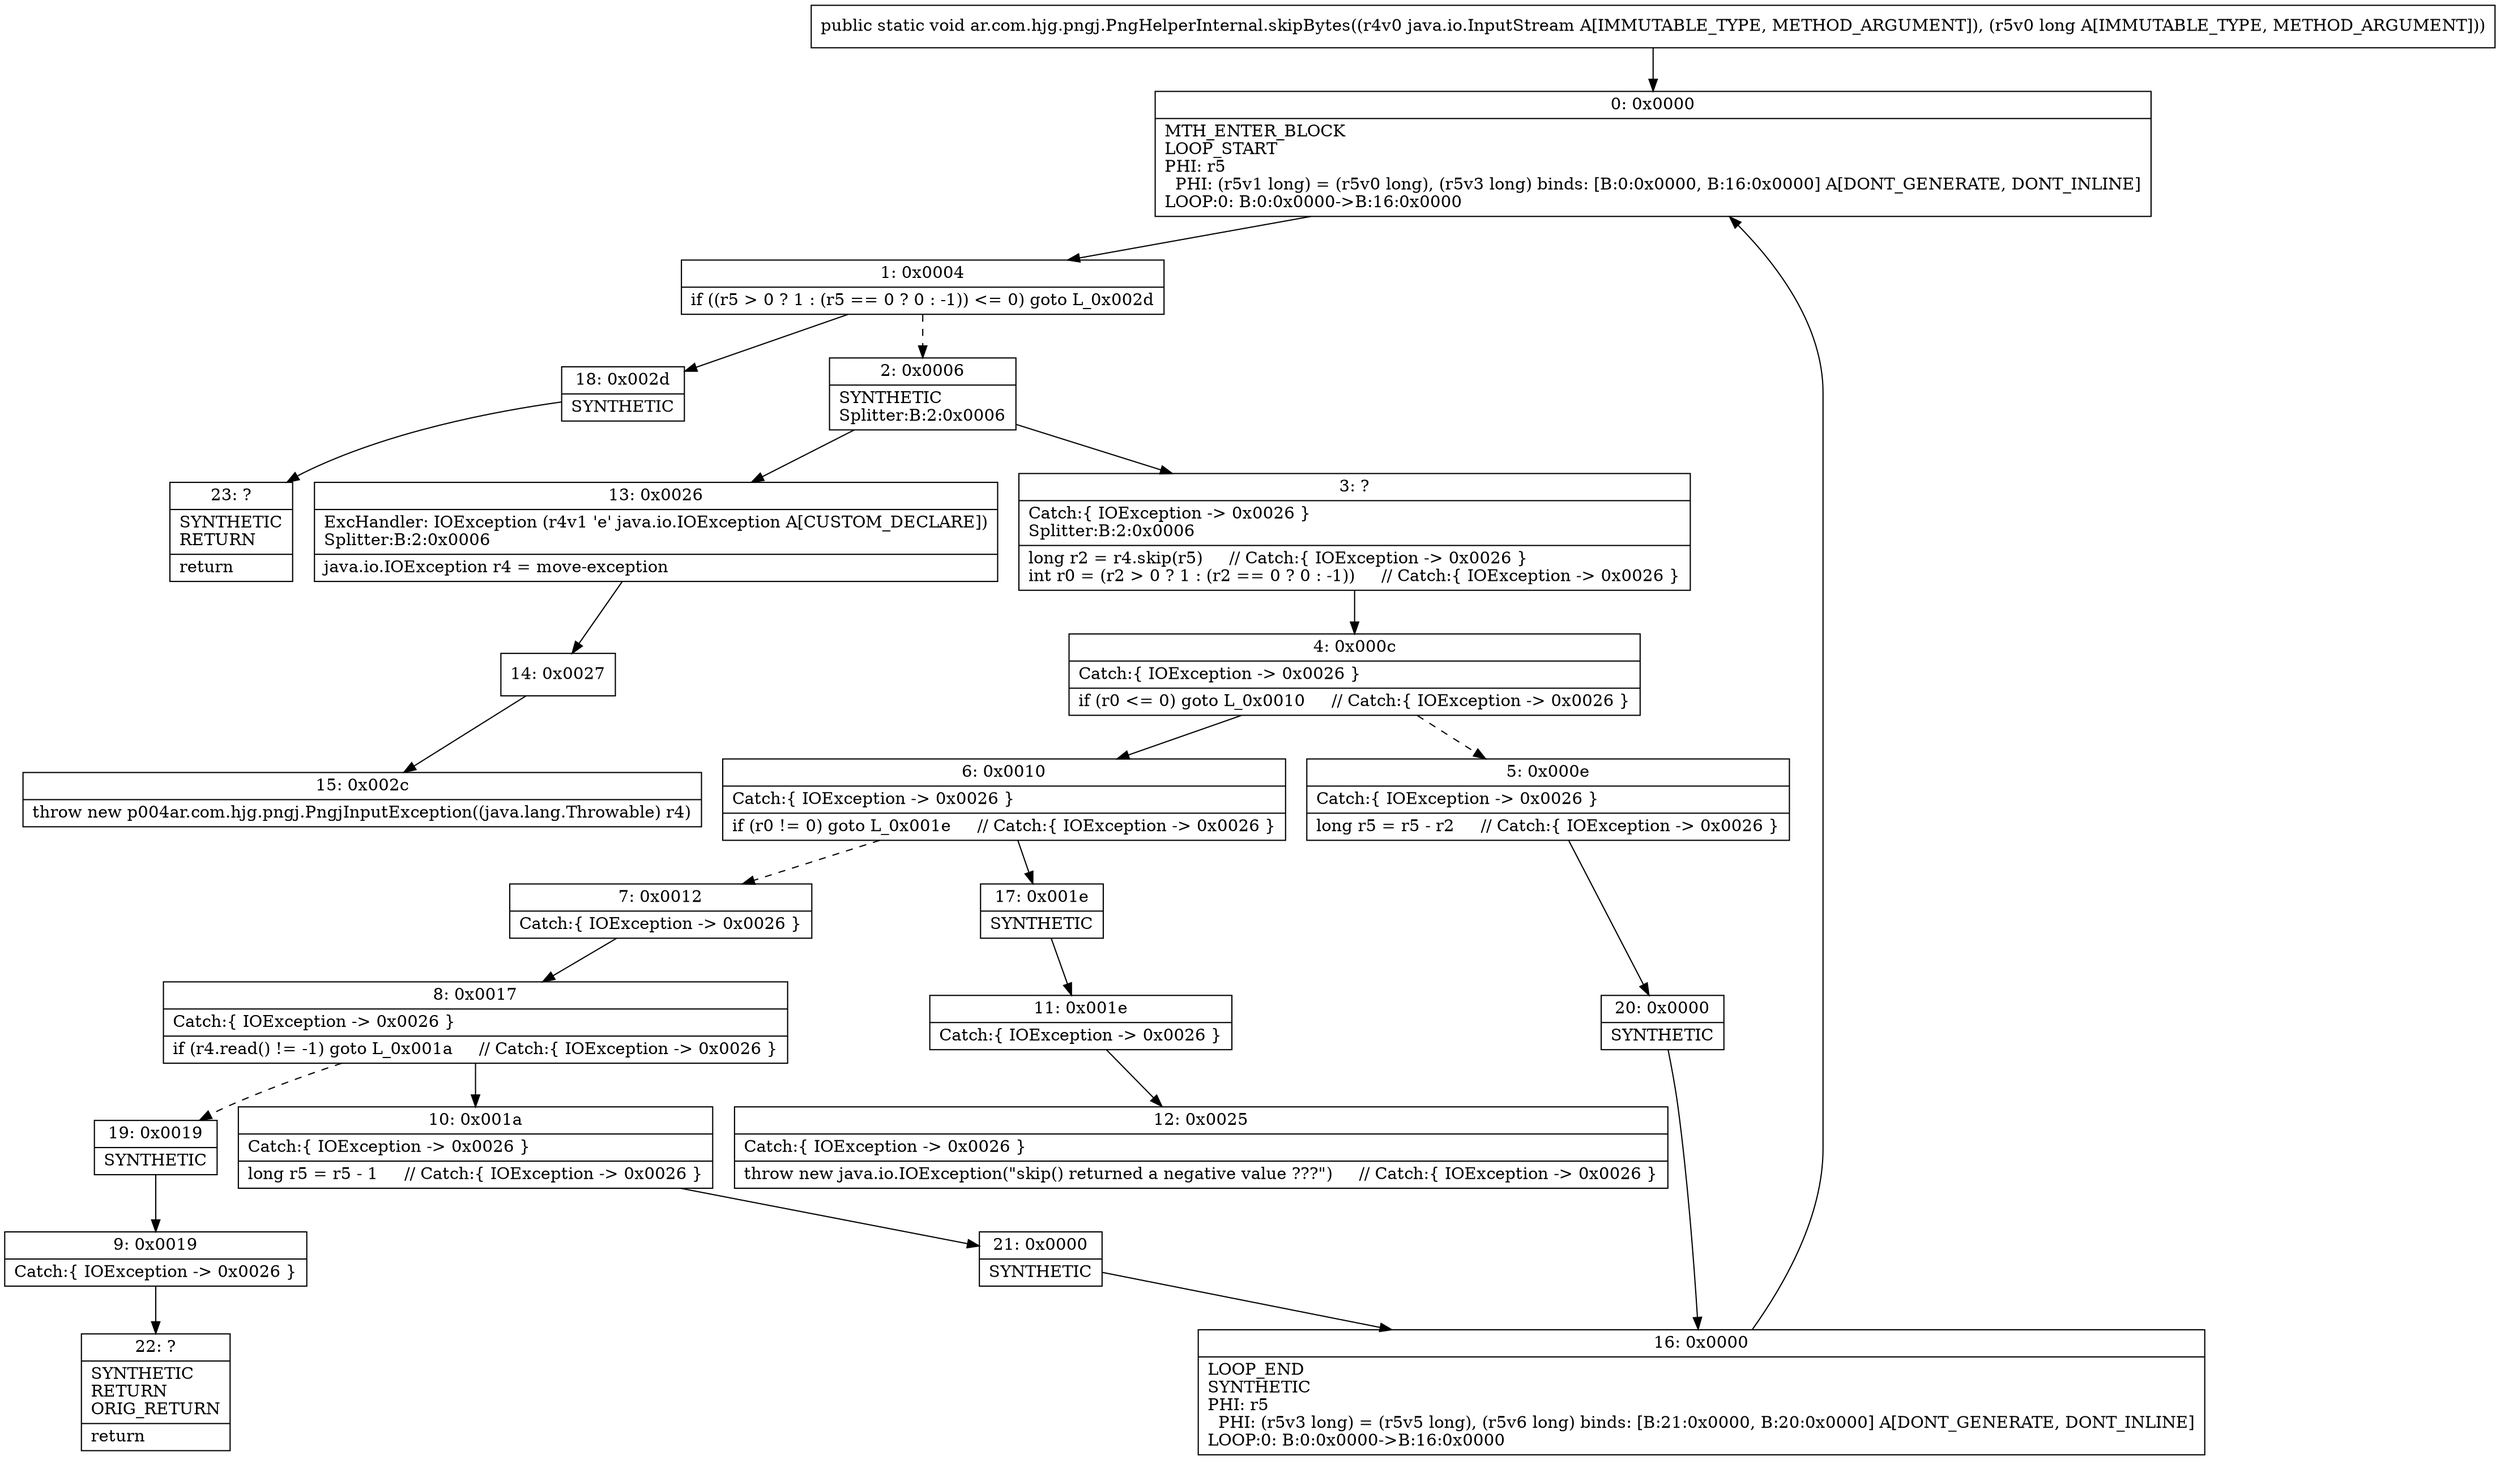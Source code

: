 digraph "CFG forar.com.hjg.pngj.PngHelperInternal.skipBytes(Ljava\/io\/InputStream;J)V" {
Node_0 [shape=record,label="{0\:\ 0x0000|MTH_ENTER_BLOCK\lLOOP_START\lPHI: r5 \l  PHI: (r5v1 long) = (r5v0 long), (r5v3 long) binds: [B:0:0x0000, B:16:0x0000] A[DONT_GENERATE, DONT_INLINE]\lLOOP:0: B:0:0x0000\-\>B:16:0x0000\l}"];
Node_1 [shape=record,label="{1\:\ 0x0004|if ((r5 \> 0 ? 1 : (r5 == 0 ? 0 : \-1)) \<= 0) goto L_0x002d\l}"];
Node_2 [shape=record,label="{2\:\ 0x0006|SYNTHETIC\lSplitter:B:2:0x0006\l}"];
Node_3 [shape=record,label="{3\:\ ?|Catch:\{ IOException \-\> 0x0026 \}\lSplitter:B:2:0x0006\l|long r2 = r4.skip(r5)     \/\/ Catch:\{ IOException \-\> 0x0026 \}\lint r0 = (r2 \> 0 ? 1 : (r2 == 0 ? 0 : \-1))     \/\/ Catch:\{ IOException \-\> 0x0026 \}\l}"];
Node_4 [shape=record,label="{4\:\ 0x000c|Catch:\{ IOException \-\> 0x0026 \}\l|if (r0 \<= 0) goto L_0x0010     \/\/ Catch:\{ IOException \-\> 0x0026 \}\l}"];
Node_5 [shape=record,label="{5\:\ 0x000e|Catch:\{ IOException \-\> 0x0026 \}\l|long r5 = r5 \- r2     \/\/ Catch:\{ IOException \-\> 0x0026 \}\l}"];
Node_6 [shape=record,label="{6\:\ 0x0010|Catch:\{ IOException \-\> 0x0026 \}\l|if (r0 != 0) goto L_0x001e     \/\/ Catch:\{ IOException \-\> 0x0026 \}\l}"];
Node_7 [shape=record,label="{7\:\ 0x0012|Catch:\{ IOException \-\> 0x0026 \}\l}"];
Node_8 [shape=record,label="{8\:\ 0x0017|Catch:\{ IOException \-\> 0x0026 \}\l|if (r4.read() != \-1) goto L_0x001a     \/\/ Catch:\{ IOException \-\> 0x0026 \}\l}"];
Node_9 [shape=record,label="{9\:\ 0x0019|Catch:\{ IOException \-\> 0x0026 \}\l}"];
Node_10 [shape=record,label="{10\:\ 0x001a|Catch:\{ IOException \-\> 0x0026 \}\l|long r5 = r5 \- 1     \/\/ Catch:\{ IOException \-\> 0x0026 \}\l}"];
Node_11 [shape=record,label="{11\:\ 0x001e|Catch:\{ IOException \-\> 0x0026 \}\l}"];
Node_12 [shape=record,label="{12\:\ 0x0025|Catch:\{ IOException \-\> 0x0026 \}\l|throw new java.io.IOException(\"skip() returned a negative value ???\")     \/\/ Catch:\{ IOException \-\> 0x0026 \}\l}"];
Node_13 [shape=record,label="{13\:\ 0x0026|ExcHandler: IOException (r4v1 'e' java.io.IOException A[CUSTOM_DECLARE])\lSplitter:B:2:0x0006\l|java.io.IOException r4 = move\-exception\l}"];
Node_14 [shape=record,label="{14\:\ 0x0027}"];
Node_15 [shape=record,label="{15\:\ 0x002c|throw new p004ar.com.hjg.pngj.PngjInputException((java.lang.Throwable) r4)\l}"];
Node_16 [shape=record,label="{16\:\ 0x0000|LOOP_END\lSYNTHETIC\lPHI: r5 \l  PHI: (r5v3 long) = (r5v5 long), (r5v6 long) binds: [B:21:0x0000, B:20:0x0000] A[DONT_GENERATE, DONT_INLINE]\lLOOP:0: B:0:0x0000\-\>B:16:0x0000\l}"];
Node_17 [shape=record,label="{17\:\ 0x001e|SYNTHETIC\l}"];
Node_18 [shape=record,label="{18\:\ 0x002d|SYNTHETIC\l}"];
Node_19 [shape=record,label="{19\:\ 0x0019|SYNTHETIC\l}"];
Node_20 [shape=record,label="{20\:\ 0x0000|SYNTHETIC\l}"];
Node_21 [shape=record,label="{21\:\ 0x0000|SYNTHETIC\l}"];
Node_22 [shape=record,label="{22\:\ ?|SYNTHETIC\lRETURN\lORIG_RETURN\l|return\l}"];
Node_23 [shape=record,label="{23\:\ ?|SYNTHETIC\lRETURN\l|return\l}"];
MethodNode[shape=record,label="{public static void ar.com.hjg.pngj.PngHelperInternal.skipBytes((r4v0 java.io.InputStream A[IMMUTABLE_TYPE, METHOD_ARGUMENT]), (r5v0 long A[IMMUTABLE_TYPE, METHOD_ARGUMENT])) }"];
MethodNode -> Node_0;
Node_0 -> Node_1;
Node_1 -> Node_2[style=dashed];
Node_1 -> Node_18;
Node_2 -> Node_3;
Node_2 -> Node_13;
Node_3 -> Node_4;
Node_4 -> Node_5[style=dashed];
Node_4 -> Node_6;
Node_5 -> Node_20;
Node_6 -> Node_7[style=dashed];
Node_6 -> Node_17;
Node_7 -> Node_8;
Node_8 -> Node_10;
Node_8 -> Node_19[style=dashed];
Node_9 -> Node_22;
Node_10 -> Node_21;
Node_11 -> Node_12;
Node_13 -> Node_14;
Node_14 -> Node_15;
Node_16 -> Node_0;
Node_17 -> Node_11;
Node_18 -> Node_23;
Node_19 -> Node_9;
Node_20 -> Node_16;
Node_21 -> Node_16;
}


